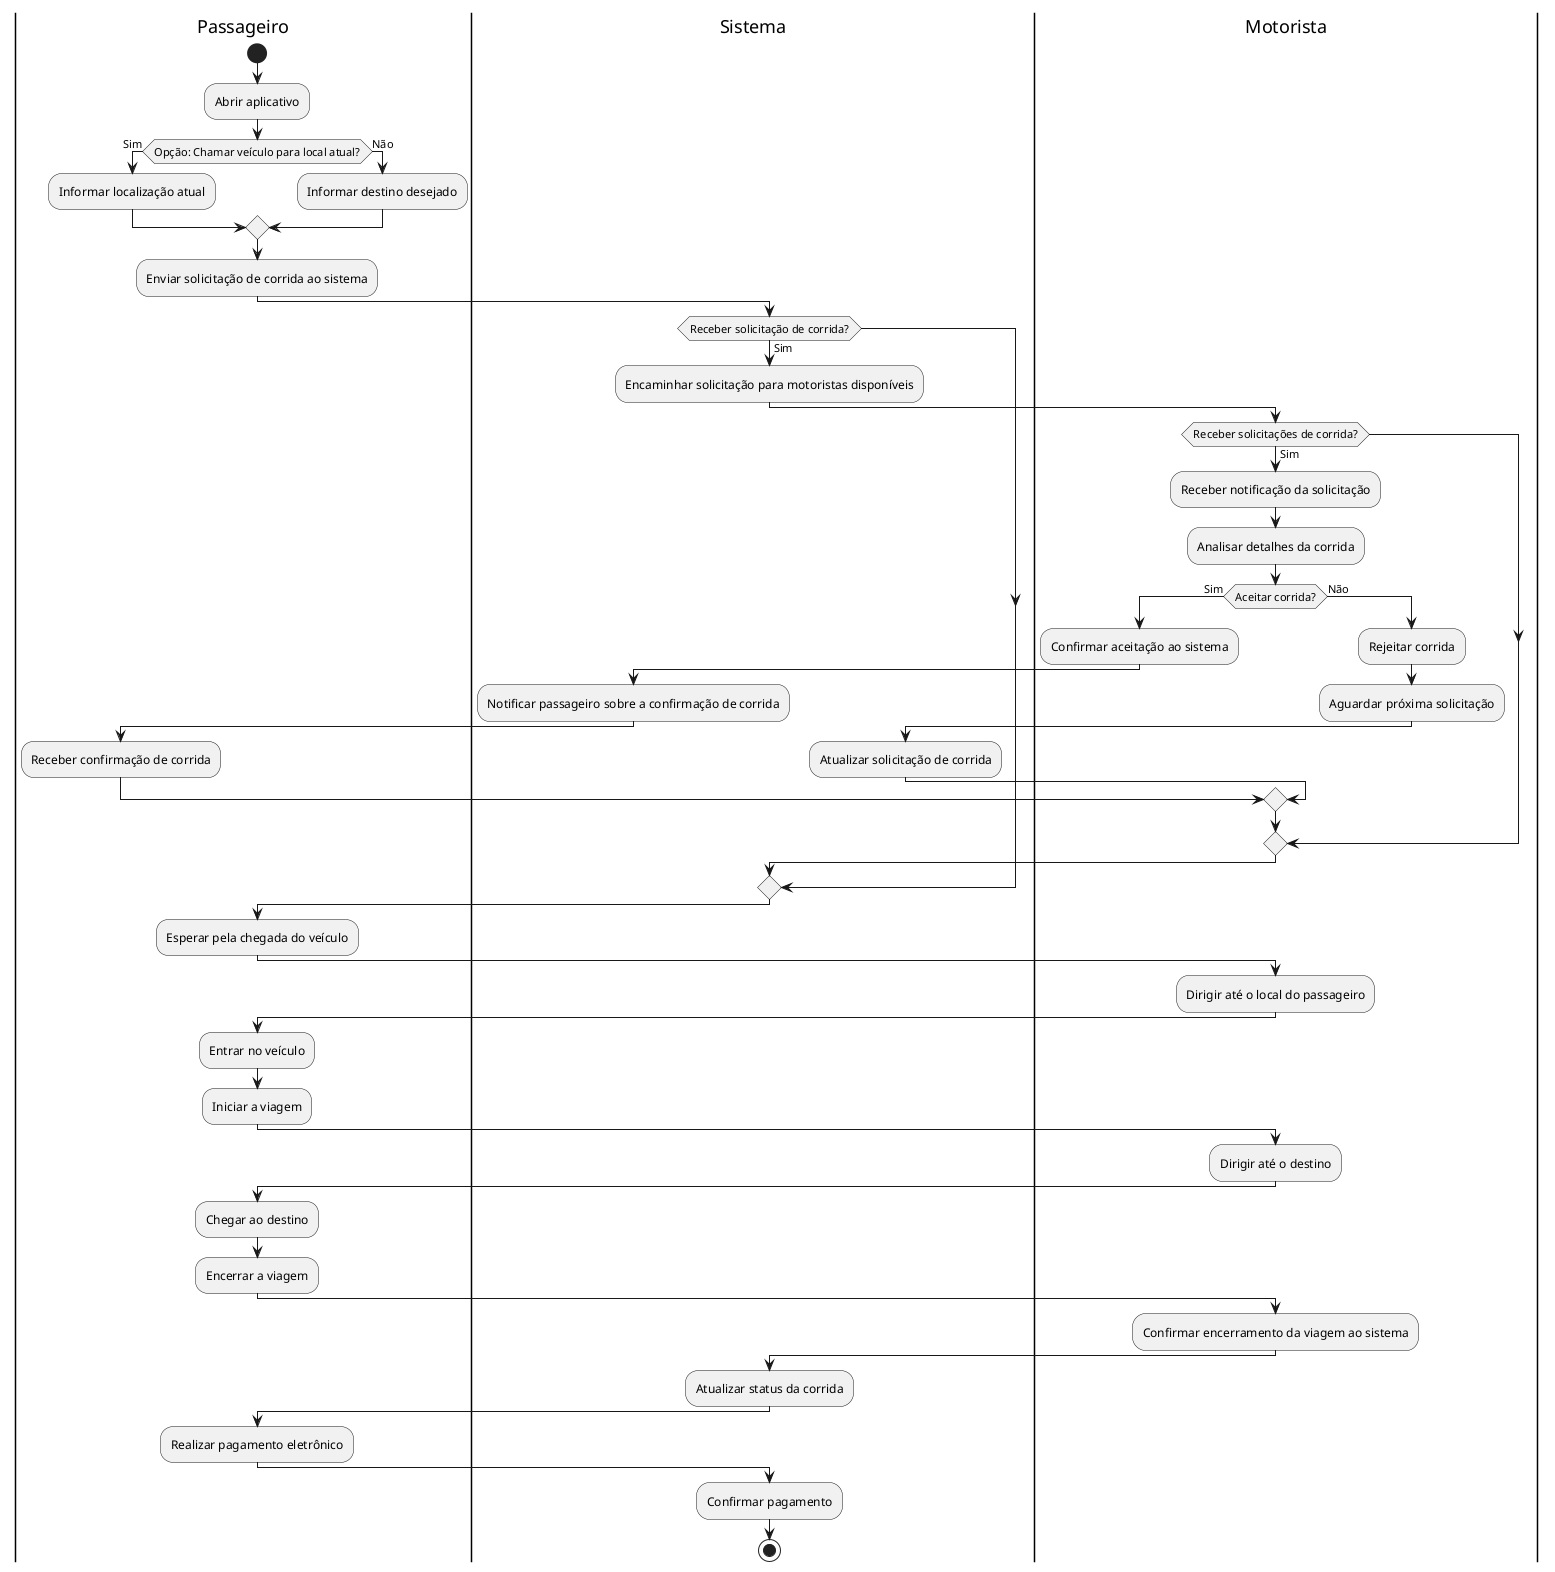 @startuml
|Passageiro|
start
:Abrir aplicativo;
if (Opção: Chamar veículo para local atual?) then (Sim)
  :Informar localização atual;
else (Não)
  :Informar destino desejado;
endif
:Enviar solicitação de corrida ao sistema;
|Sistema|
if (Receber solicitação de corrida?) then (Sim)
  :Encaminhar solicitação para motoristas disponíveis;
  |Motorista|
  if (Receber solicitações de corrida?) then (Sim)
    :Receber notificação da solicitação;
    :Analisar detalhes da corrida;
    if (Aceitar corrida?) then (Sim)
      :Confirmar aceitação ao sistema;
      |Sistema|
      :Notificar passageiro sobre a confirmação de corrida;
      |Passageiro|
      :Receber confirmação de corrida;
    else (Não)
      |Motorista|
      :Rejeitar corrida;
      :Aguardar próxima solicitação;
      |Sistema|
      :Atualizar solicitação de corrida;
    endif
  endif
endif
|Passageiro|
:Esperar pela chegada do veículo;
|Motorista|
:Dirigir até o local do passageiro;
|Passageiro|
:Entrar no veículo;
:Iniciar a viagem;
|Motorista|
:Dirigir até o destino;
|Passageiro|
:Chegar ao destino;
:Encerrar a viagem;
|Motorista|
:Confirmar encerramento da viagem ao sistema;
|Sistema|
:Atualizar status da corrida;
|Passageiro|
:Realizar pagamento eletrônico;
|Sistema|
:Confirmar pagamento;
stop
@enduml
